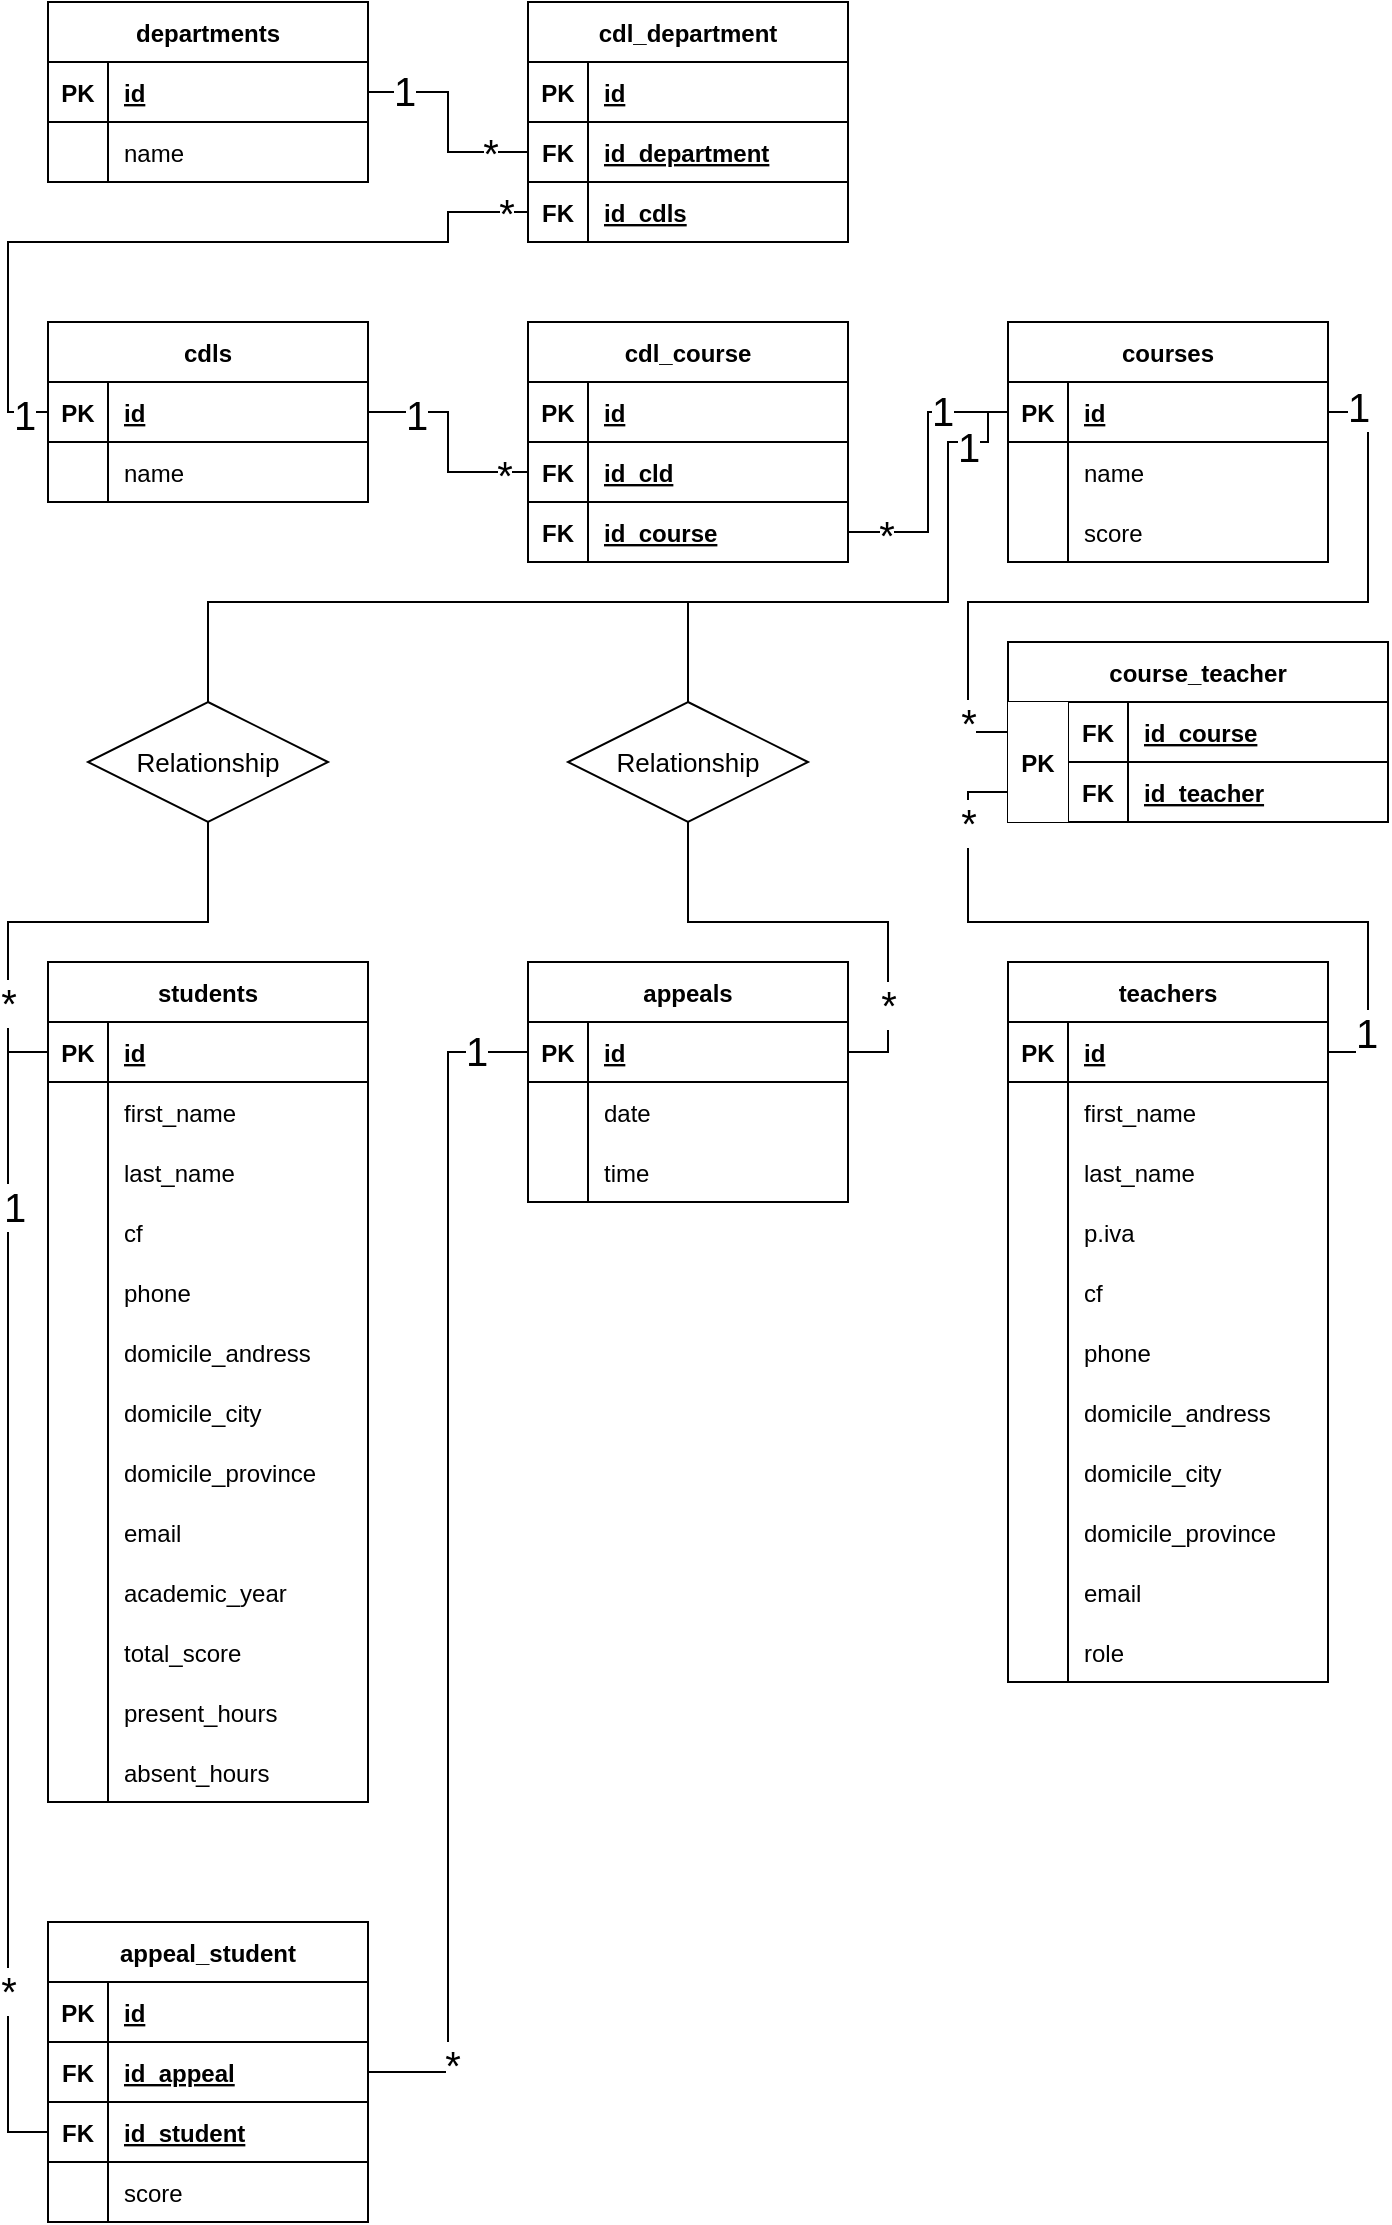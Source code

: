 <mxfile version="20.8.23" type="github">
  <diagram id="R2lEEEUBdFMjLlhIrx00" name="Page-1">
    <mxGraphModel dx="796" dy="511" grid="1" gridSize="10" guides="1" tooltips="1" connect="1" arrows="1" fold="1" page="1" pageScale="1" pageWidth="850" pageHeight="1100" math="0" shadow="0" extFonts="Permanent Marker^https://fonts.googleapis.com/css?family=Permanent+Marker">
      <root>
        <mxCell id="0" />
        <mxCell id="1" parent="0" />
        <mxCell id="ccKUjqN4InWW9yw_qrIi-1" value="departments" style="shape=table;startSize=30;container=1;collapsible=1;childLayout=tableLayout;fixedRows=1;rowLines=0;fontStyle=1;align=center;resizeLast=1;" vertex="1" parent="1">
          <mxGeometry x="80" y="40" width="160" height="90" as="geometry" />
        </mxCell>
        <mxCell id="ccKUjqN4InWW9yw_qrIi-2" value="" style="shape=tableRow;horizontal=0;startSize=0;swimlaneHead=0;swimlaneBody=0;fillColor=none;collapsible=0;dropTarget=0;points=[[0,0.5],[1,0.5]];portConstraint=eastwest;top=0;left=0;right=0;bottom=1;" vertex="1" parent="ccKUjqN4InWW9yw_qrIi-1">
          <mxGeometry y="30" width="160" height="30" as="geometry" />
        </mxCell>
        <mxCell id="ccKUjqN4InWW9yw_qrIi-3" value="PK" style="shape=partialRectangle;connectable=0;fillColor=none;top=0;left=0;bottom=0;right=0;fontStyle=1;overflow=hidden;" vertex="1" parent="ccKUjqN4InWW9yw_qrIi-2">
          <mxGeometry width="30" height="30" as="geometry">
            <mxRectangle width="30" height="30" as="alternateBounds" />
          </mxGeometry>
        </mxCell>
        <mxCell id="ccKUjqN4InWW9yw_qrIi-4" value="id" style="shape=partialRectangle;connectable=0;fillColor=none;top=0;left=0;bottom=0;right=0;align=left;spacingLeft=6;fontStyle=5;overflow=hidden;" vertex="1" parent="ccKUjqN4InWW9yw_qrIi-2">
          <mxGeometry x="30" width="130" height="30" as="geometry">
            <mxRectangle width="130" height="30" as="alternateBounds" />
          </mxGeometry>
        </mxCell>
        <mxCell id="ccKUjqN4InWW9yw_qrIi-5" value="" style="shape=tableRow;horizontal=0;startSize=0;swimlaneHead=0;swimlaneBody=0;fillColor=none;collapsible=0;dropTarget=0;points=[[0,0.5],[1,0.5]];portConstraint=eastwest;top=0;left=0;right=0;bottom=0;" vertex="1" parent="ccKUjqN4InWW9yw_qrIi-1">
          <mxGeometry y="60" width="160" height="30" as="geometry" />
        </mxCell>
        <mxCell id="ccKUjqN4InWW9yw_qrIi-6" value="" style="shape=partialRectangle;connectable=0;fillColor=none;top=0;left=0;bottom=0;right=0;editable=1;overflow=hidden;" vertex="1" parent="ccKUjqN4InWW9yw_qrIi-5">
          <mxGeometry width="30" height="30" as="geometry">
            <mxRectangle width="30" height="30" as="alternateBounds" />
          </mxGeometry>
        </mxCell>
        <mxCell id="ccKUjqN4InWW9yw_qrIi-7" value="name" style="shape=partialRectangle;connectable=0;fillColor=none;top=0;left=0;bottom=0;right=0;align=left;spacingLeft=6;overflow=hidden;" vertex="1" parent="ccKUjqN4InWW9yw_qrIi-5">
          <mxGeometry x="30" width="130" height="30" as="geometry">
            <mxRectangle width="130" height="30" as="alternateBounds" />
          </mxGeometry>
        </mxCell>
        <mxCell id="ccKUjqN4InWW9yw_qrIi-14" value="cdl_department" style="shape=table;startSize=30;container=1;collapsible=1;childLayout=tableLayout;fixedRows=1;rowLines=0;fontStyle=1;align=center;resizeLast=1;" vertex="1" parent="1">
          <mxGeometry x="320" y="40" width="160" height="120" as="geometry" />
        </mxCell>
        <mxCell id="ccKUjqN4InWW9yw_qrIi-140" style="shape=tableRow;horizontal=0;startSize=0;swimlaneHead=0;swimlaneBody=0;fillColor=none;collapsible=0;dropTarget=0;points=[[0,0.5],[1,0.5]];portConstraint=eastwest;top=0;left=0;right=0;bottom=1;" vertex="1" parent="ccKUjqN4InWW9yw_qrIi-14">
          <mxGeometry y="30" width="160" height="30" as="geometry" />
        </mxCell>
        <mxCell id="ccKUjqN4InWW9yw_qrIi-141" value="PK" style="shape=partialRectangle;connectable=0;fillColor=none;top=0;left=0;bottom=0;right=0;fontStyle=1;overflow=hidden;" vertex="1" parent="ccKUjqN4InWW9yw_qrIi-140">
          <mxGeometry width="30" height="30" as="geometry">
            <mxRectangle width="30" height="30" as="alternateBounds" />
          </mxGeometry>
        </mxCell>
        <mxCell id="ccKUjqN4InWW9yw_qrIi-142" value="id" style="shape=partialRectangle;connectable=0;fillColor=none;top=0;left=0;bottom=0;right=0;align=left;spacingLeft=6;fontStyle=5;overflow=hidden;" vertex="1" parent="ccKUjqN4InWW9yw_qrIi-140">
          <mxGeometry x="30" width="130" height="30" as="geometry">
            <mxRectangle width="130" height="30" as="alternateBounds" />
          </mxGeometry>
        </mxCell>
        <mxCell id="ccKUjqN4InWW9yw_qrIi-15" value="" style="shape=tableRow;horizontal=0;startSize=0;swimlaneHead=0;swimlaneBody=0;fillColor=none;collapsible=0;dropTarget=0;points=[[0,0.5],[1,0.5]];portConstraint=eastwest;top=0;left=0;right=0;bottom=1;" vertex="1" parent="ccKUjqN4InWW9yw_qrIi-14">
          <mxGeometry y="60" width="160" height="30" as="geometry" />
        </mxCell>
        <mxCell id="ccKUjqN4InWW9yw_qrIi-16" value="FK" style="shape=partialRectangle;connectable=0;fillColor=none;top=0;left=0;bottom=0;right=0;fontStyle=1;overflow=hidden;" vertex="1" parent="ccKUjqN4InWW9yw_qrIi-15">
          <mxGeometry width="30" height="30" as="geometry">
            <mxRectangle width="30" height="30" as="alternateBounds" />
          </mxGeometry>
        </mxCell>
        <mxCell id="ccKUjqN4InWW9yw_qrIi-17" value="id_department" style="shape=partialRectangle;connectable=0;fillColor=none;top=0;left=0;bottom=0;right=0;align=left;spacingLeft=6;fontStyle=5;overflow=hidden;" vertex="1" parent="ccKUjqN4InWW9yw_qrIi-15">
          <mxGeometry x="30" width="130" height="30" as="geometry">
            <mxRectangle width="130" height="30" as="alternateBounds" />
          </mxGeometry>
        </mxCell>
        <mxCell id="ccKUjqN4InWW9yw_qrIi-18" value="" style="shape=tableRow;horizontal=0;startSize=0;swimlaneHead=0;swimlaneBody=0;fillColor=none;collapsible=0;dropTarget=0;points=[[0,0.5],[1,0.5]];portConstraint=eastwest;top=0;left=0;right=0;bottom=0;" vertex="1" parent="ccKUjqN4InWW9yw_qrIi-14">
          <mxGeometry y="90" width="160" height="30" as="geometry" />
        </mxCell>
        <mxCell id="ccKUjqN4InWW9yw_qrIi-19" value="FK" style="shape=partialRectangle;connectable=0;fillColor=none;top=0;left=0;bottom=0;right=0;editable=1;overflow=hidden;fontStyle=1" vertex="1" parent="ccKUjqN4InWW9yw_qrIi-18">
          <mxGeometry width="30" height="30" as="geometry">
            <mxRectangle width="30" height="30" as="alternateBounds" />
          </mxGeometry>
        </mxCell>
        <mxCell id="ccKUjqN4InWW9yw_qrIi-20" value="id_cdls" style="shape=partialRectangle;connectable=0;fillColor=none;top=0;left=0;bottom=0;right=0;align=left;spacingLeft=6;overflow=hidden;fontStyle=5" vertex="1" parent="ccKUjqN4InWW9yw_qrIi-18">
          <mxGeometry x="30" width="130" height="30" as="geometry">
            <mxRectangle width="130" height="30" as="alternateBounds" />
          </mxGeometry>
        </mxCell>
        <mxCell id="ccKUjqN4InWW9yw_qrIi-21" value="cdls" style="shape=table;startSize=30;container=1;collapsible=1;childLayout=tableLayout;fixedRows=1;rowLines=0;fontStyle=1;align=center;resizeLast=1;" vertex="1" parent="1">
          <mxGeometry x="80" y="200" width="160" height="90" as="geometry" />
        </mxCell>
        <mxCell id="ccKUjqN4InWW9yw_qrIi-22" value="" style="shape=tableRow;horizontal=0;startSize=0;swimlaneHead=0;swimlaneBody=0;fillColor=none;collapsible=0;dropTarget=0;points=[[0,0.5],[1,0.5]];portConstraint=eastwest;top=0;left=0;right=0;bottom=1;" vertex="1" parent="ccKUjqN4InWW9yw_qrIi-21">
          <mxGeometry y="30" width="160" height="30" as="geometry" />
        </mxCell>
        <mxCell id="ccKUjqN4InWW9yw_qrIi-23" value="PK" style="shape=partialRectangle;connectable=0;fillColor=none;top=0;left=0;bottom=0;right=0;fontStyle=1;overflow=hidden;" vertex="1" parent="ccKUjqN4InWW9yw_qrIi-22">
          <mxGeometry width="30" height="30" as="geometry">
            <mxRectangle width="30" height="30" as="alternateBounds" />
          </mxGeometry>
        </mxCell>
        <mxCell id="ccKUjqN4InWW9yw_qrIi-24" value="id" style="shape=partialRectangle;connectable=0;fillColor=none;top=0;left=0;bottom=0;right=0;align=left;spacingLeft=6;fontStyle=5;overflow=hidden;" vertex="1" parent="ccKUjqN4InWW9yw_qrIi-22">
          <mxGeometry x="30" width="130" height="30" as="geometry">
            <mxRectangle width="130" height="30" as="alternateBounds" />
          </mxGeometry>
        </mxCell>
        <mxCell id="ccKUjqN4InWW9yw_qrIi-25" value="" style="shape=tableRow;horizontal=0;startSize=0;swimlaneHead=0;swimlaneBody=0;fillColor=none;collapsible=0;dropTarget=0;points=[[0,0.5],[1,0.5]];portConstraint=eastwest;top=0;left=0;right=0;bottom=0;" vertex="1" parent="ccKUjqN4InWW9yw_qrIi-21">
          <mxGeometry y="60" width="160" height="30" as="geometry" />
        </mxCell>
        <mxCell id="ccKUjqN4InWW9yw_qrIi-26" value="" style="shape=partialRectangle;connectable=0;fillColor=none;top=0;left=0;bottom=0;right=0;editable=1;overflow=hidden;" vertex="1" parent="ccKUjqN4InWW9yw_qrIi-25">
          <mxGeometry width="30" height="30" as="geometry">
            <mxRectangle width="30" height="30" as="alternateBounds" />
          </mxGeometry>
        </mxCell>
        <mxCell id="ccKUjqN4InWW9yw_qrIi-27" value="name" style="shape=partialRectangle;connectable=0;fillColor=none;top=0;left=0;bottom=0;right=0;align=left;spacingLeft=6;overflow=hidden;" vertex="1" parent="ccKUjqN4InWW9yw_qrIi-25">
          <mxGeometry x="30" width="130" height="30" as="geometry">
            <mxRectangle width="130" height="30" as="alternateBounds" />
          </mxGeometry>
        </mxCell>
        <mxCell id="ccKUjqN4InWW9yw_qrIi-28" value="teachers" style="shape=table;startSize=30;container=1;collapsible=1;childLayout=tableLayout;fixedRows=1;rowLines=0;fontStyle=1;align=center;resizeLast=1;" vertex="1" parent="1">
          <mxGeometry x="560" y="520" width="160" height="360" as="geometry" />
        </mxCell>
        <mxCell id="ccKUjqN4InWW9yw_qrIi-29" value="" style="shape=tableRow;horizontal=0;startSize=0;swimlaneHead=0;swimlaneBody=0;fillColor=none;collapsible=0;dropTarget=0;points=[[0,0.5],[1,0.5]];portConstraint=eastwest;top=0;left=0;right=0;bottom=1;" vertex="1" parent="ccKUjqN4InWW9yw_qrIi-28">
          <mxGeometry y="30" width="160" height="30" as="geometry" />
        </mxCell>
        <mxCell id="ccKUjqN4InWW9yw_qrIi-30" value="PK" style="shape=partialRectangle;connectable=0;fillColor=none;top=0;left=0;bottom=0;right=0;fontStyle=1;overflow=hidden;" vertex="1" parent="ccKUjqN4InWW9yw_qrIi-29">
          <mxGeometry width="30" height="30" as="geometry">
            <mxRectangle width="30" height="30" as="alternateBounds" />
          </mxGeometry>
        </mxCell>
        <mxCell id="ccKUjqN4InWW9yw_qrIi-31" value="id" style="shape=partialRectangle;connectable=0;fillColor=none;top=0;left=0;bottom=0;right=0;align=left;spacingLeft=6;fontStyle=5;overflow=hidden;" vertex="1" parent="ccKUjqN4InWW9yw_qrIi-29">
          <mxGeometry x="30" width="130" height="30" as="geometry">
            <mxRectangle width="130" height="30" as="alternateBounds" />
          </mxGeometry>
        </mxCell>
        <mxCell id="ccKUjqN4InWW9yw_qrIi-32" value="" style="shape=tableRow;horizontal=0;startSize=0;swimlaneHead=0;swimlaneBody=0;fillColor=none;collapsible=0;dropTarget=0;points=[[0,0.5],[1,0.5]];portConstraint=eastwest;top=0;left=0;right=0;bottom=0;" vertex="1" parent="ccKUjqN4InWW9yw_qrIi-28">
          <mxGeometry y="60" width="160" height="30" as="geometry" />
        </mxCell>
        <mxCell id="ccKUjqN4InWW9yw_qrIi-33" value="" style="shape=partialRectangle;connectable=0;fillColor=none;top=0;left=0;bottom=0;right=0;editable=1;overflow=hidden;" vertex="1" parent="ccKUjqN4InWW9yw_qrIi-32">
          <mxGeometry width="30" height="30" as="geometry">
            <mxRectangle width="30" height="30" as="alternateBounds" />
          </mxGeometry>
        </mxCell>
        <mxCell id="ccKUjqN4InWW9yw_qrIi-34" value="first_name" style="shape=partialRectangle;connectable=0;fillColor=none;top=0;left=0;bottom=0;right=0;align=left;spacingLeft=6;overflow=hidden;" vertex="1" parent="ccKUjqN4InWW9yw_qrIi-32">
          <mxGeometry x="30" width="130" height="30" as="geometry">
            <mxRectangle width="130" height="30" as="alternateBounds" />
          </mxGeometry>
        </mxCell>
        <mxCell id="ccKUjqN4InWW9yw_qrIi-35" style="shape=tableRow;horizontal=0;startSize=0;swimlaneHead=0;swimlaneBody=0;fillColor=none;collapsible=0;dropTarget=0;points=[[0,0.5],[1,0.5]];portConstraint=eastwest;top=0;left=0;right=0;bottom=0;" vertex="1" parent="ccKUjqN4InWW9yw_qrIi-28">
          <mxGeometry y="90" width="160" height="30" as="geometry" />
        </mxCell>
        <mxCell id="ccKUjqN4InWW9yw_qrIi-36" style="shape=partialRectangle;connectable=0;fillColor=none;top=0;left=0;bottom=0;right=0;editable=1;overflow=hidden;" vertex="1" parent="ccKUjqN4InWW9yw_qrIi-35">
          <mxGeometry width="30" height="30" as="geometry">
            <mxRectangle width="30" height="30" as="alternateBounds" />
          </mxGeometry>
        </mxCell>
        <mxCell id="ccKUjqN4InWW9yw_qrIi-37" value="last_name" style="shape=partialRectangle;connectable=0;fillColor=none;top=0;left=0;bottom=0;right=0;align=left;spacingLeft=6;overflow=hidden;" vertex="1" parent="ccKUjqN4InWW9yw_qrIi-35">
          <mxGeometry x="30" width="130" height="30" as="geometry">
            <mxRectangle width="130" height="30" as="alternateBounds" />
          </mxGeometry>
        </mxCell>
        <mxCell id="ccKUjqN4InWW9yw_qrIi-152" style="shape=tableRow;horizontal=0;startSize=0;swimlaneHead=0;swimlaneBody=0;fillColor=none;collapsible=0;dropTarget=0;points=[[0,0.5],[1,0.5]];portConstraint=eastwest;top=0;left=0;right=0;bottom=0;" vertex="1" parent="ccKUjqN4InWW9yw_qrIi-28">
          <mxGeometry y="120" width="160" height="30" as="geometry" />
        </mxCell>
        <mxCell id="ccKUjqN4InWW9yw_qrIi-153" style="shape=partialRectangle;connectable=0;fillColor=none;top=0;left=0;bottom=0;right=0;editable=1;overflow=hidden;" vertex="1" parent="ccKUjqN4InWW9yw_qrIi-152">
          <mxGeometry width="30" height="30" as="geometry">
            <mxRectangle width="30" height="30" as="alternateBounds" />
          </mxGeometry>
        </mxCell>
        <mxCell id="ccKUjqN4InWW9yw_qrIi-154" value="p.iva" style="shape=partialRectangle;connectable=0;fillColor=none;top=0;left=0;bottom=0;right=0;align=left;spacingLeft=6;overflow=hidden;" vertex="1" parent="ccKUjqN4InWW9yw_qrIi-152">
          <mxGeometry x="30" width="130" height="30" as="geometry">
            <mxRectangle width="130" height="30" as="alternateBounds" />
          </mxGeometry>
        </mxCell>
        <mxCell id="ccKUjqN4InWW9yw_qrIi-149" style="shape=tableRow;horizontal=0;startSize=0;swimlaneHead=0;swimlaneBody=0;fillColor=none;collapsible=0;dropTarget=0;points=[[0,0.5],[1,0.5]];portConstraint=eastwest;top=0;left=0;right=0;bottom=0;" vertex="1" parent="ccKUjqN4InWW9yw_qrIi-28">
          <mxGeometry y="150" width="160" height="30" as="geometry" />
        </mxCell>
        <mxCell id="ccKUjqN4InWW9yw_qrIi-150" style="shape=partialRectangle;connectable=0;fillColor=none;top=0;left=0;bottom=0;right=0;editable=1;overflow=hidden;" vertex="1" parent="ccKUjqN4InWW9yw_qrIi-149">
          <mxGeometry width="30" height="30" as="geometry">
            <mxRectangle width="30" height="30" as="alternateBounds" />
          </mxGeometry>
        </mxCell>
        <mxCell id="ccKUjqN4InWW9yw_qrIi-151" value="cf" style="shape=partialRectangle;connectable=0;fillColor=none;top=0;left=0;bottom=0;right=0;align=left;spacingLeft=6;overflow=hidden;" vertex="1" parent="ccKUjqN4InWW9yw_qrIi-149">
          <mxGeometry x="30" width="130" height="30" as="geometry">
            <mxRectangle width="130" height="30" as="alternateBounds" />
          </mxGeometry>
        </mxCell>
        <mxCell id="ccKUjqN4InWW9yw_qrIi-146" style="shape=tableRow;horizontal=0;startSize=0;swimlaneHead=0;swimlaneBody=0;fillColor=none;collapsible=0;dropTarget=0;points=[[0,0.5],[1,0.5]];portConstraint=eastwest;top=0;left=0;right=0;bottom=0;" vertex="1" parent="ccKUjqN4InWW9yw_qrIi-28">
          <mxGeometry y="180" width="160" height="30" as="geometry" />
        </mxCell>
        <mxCell id="ccKUjqN4InWW9yw_qrIi-147" style="shape=partialRectangle;connectable=0;fillColor=none;top=0;left=0;bottom=0;right=0;editable=1;overflow=hidden;" vertex="1" parent="ccKUjqN4InWW9yw_qrIi-146">
          <mxGeometry width="30" height="30" as="geometry">
            <mxRectangle width="30" height="30" as="alternateBounds" />
          </mxGeometry>
        </mxCell>
        <mxCell id="ccKUjqN4InWW9yw_qrIi-148" value="phone" style="shape=partialRectangle;connectable=0;fillColor=none;top=0;left=0;bottom=0;right=0;align=left;spacingLeft=6;overflow=hidden;" vertex="1" parent="ccKUjqN4InWW9yw_qrIi-146">
          <mxGeometry x="30" width="130" height="30" as="geometry">
            <mxRectangle width="130" height="30" as="alternateBounds" />
          </mxGeometry>
        </mxCell>
        <mxCell id="ccKUjqN4InWW9yw_qrIi-143" style="shape=tableRow;horizontal=0;startSize=0;swimlaneHead=0;swimlaneBody=0;fillColor=none;collapsible=0;dropTarget=0;points=[[0,0.5],[1,0.5]];portConstraint=eastwest;top=0;left=0;right=0;bottom=0;" vertex="1" parent="ccKUjqN4InWW9yw_qrIi-28">
          <mxGeometry y="210" width="160" height="30" as="geometry" />
        </mxCell>
        <mxCell id="ccKUjqN4InWW9yw_qrIi-144" value="" style="shape=partialRectangle;connectable=0;fillColor=none;top=0;left=0;bottom=0;right=0;editable=1;overflow=hidden;" vertex="1" parent="ccKUjqN4InWW9yw_qrIi-143">
          <mxGeometry width="30" height="30" as="geometry">
            <mxRectangle width="30" height="30" as="alternateBounds" />
          </mxGeometry>
        </mxCell>
        <mxCell id="ccKUjqN4InWW9yw_qrIi-145" value="domicile_andress" style="shape=partialRectangle;connectable=0;fillColor=none;top=0;left=0;bottom=0;right=0;align=left;spacingLeft=6;overflow=hidden;" vertex="1" parent="ccKUjqN4InWW9yw_qrIi-143">
          <mxGeometry x="30" width="130" height="30" as="geometry">
            <mxRectangle width="130" height="30" as="alternateBounds" />
          </mxGeometry>
        </mxCell>
        <mxCell id="ccKUjqN4InWW9yw_qrIi-176" style="shape=tableRow;horizontal=0;startSize=0;swimlaneHead=0;swimlaneBody=0;fillColor=none;collapsible=0;dropTarget=0;points=[[0,0.5],[1,0.5]];portConstraint=eastwest;top=0;left=0;right=0;bottom=0;" vertex="1" parent="ccKUjqN4InWW9yw_qrIi-28">
          <mxGeometry y="240" width="160" height="30" as="geometry" />
        </mxCell>
        <mxCell id="ccKUjqN4InWW9yw_qrIi-177" style="shape=partialRectangle;connectable=0;fillColor=none;top=0;left=0;bottom=0;right=0;editable=1;overflow=hidden;" vertex="1" parent="ccKUjqN4InWW9yw_qrIi-176">
          <mxGeometry width="30" height="30" as="geometry">
            <mxRectangle width="30" height="30" as="alternateBounds" />
          </mxGeometry>
        </mxCell>
        <mxCell id="ccKUjqN4InWW9yw_qrIi-178" value="domicile_city" style="shape=partialRectangle;connectable=0;fillColor=none;top=0;left=0;bottom=0;right=0;align=left;spacingLeft=6;overflow=hidden;" vertex="1" parent="ccKUjqN4InWW9yw_qrIi-176">
          <mxGeometry x="30" width="130" height="30" as="geometry">
            <mxRectangle width="130" height="30" as="alternateBounds" />
          </mxGeometry>
        </mxCell>
        <mxCell id="ccKUjqN4InWW9yw_qrIi-185" style="shape=tableRow;horizontal=0;startSize=0;swimlaneHead=0;swimlaneBody=0;fillColor=none;collapsible=0;dropTarget=0;points=[[0,0.5],[1,0.5]];portConstraint=eastwest;top=0;left=0;right=0;bottom=0;" vertex="1" parent="ccKUjqN4InWW9yw_qrIi-28">
          <mxGeometry y="270" width="160" height="30" as="geometry" />
        </mxCell>
        <mxCell id="ccKUjqN4InWW9yw_qrIi-186" style="shape=partialRectangle;connectable=0;fillColor=none;top=0;left=0;bottom=0;right=0;editable=1;overflow=hidden;" vertex="1" parent="ccKUjqN4InWW9yw_qrIi-185">
          <mxGeometry width="30" height="30" as="geometry">
            <mxRectangle width="30" height="30" as="alternateBounds" />
          </mxGeometry>
        </mxCell>
        <mxCell id="ccKUjqN4InWW9yw_qrIi-187" value="domicile_province" style="shape=partialRectangle;connectable=0;fillColor=none;top=0;left=0;bottom=0;right=0;align=left;spacingLeft=6;overflow=hidden;" vertex="1" parent="ccKUjqN4InWW9yw_qrIi-185">
          <mxGeometry x="30" width="130" height="30" as="geometry">
            <mxRectangle width="130" height="30" as="alternateBounds" />
          </mxGeometry>
        </mxCell>
        <mxCell id="ccKUjqN4InWW9yw_qrIi-155" style="shape=tableRow;horizontal=0;startSize=0;swimlaneHead=0;swimlaneBody=0;fillColor=none;collapsible=0;dropTarget=0;points=[[0,0.5],[1,0.5]];portConstraint=eastwest;top=0;left=0;right=0;bottom=0;" vertex="1" parent="ccKUjqN4InWW9yw_qrIi-28">
          <mxGeometry y="300" width="160" height="30" as="geometry" />
        </mxCell>
        <mxCell id="ccKUjqN4InWW9yw_qrIi-156" style="shape=partialRectangle;connectable=0;fillColor=none;top=0;left=0;bottom=0;right=0;editable=1;overflow=hidden;" vertex="1" parent="ccKUjqN4InWW9yw_qrIi-155">
          <mxGeometry width="30" height="30" as="geometry">
            <mxRectangle width="30" height="30" as="alternateBounds" />
          </mxGeometry>
        </mxCell>
        <mxCell id="ccKUjqN4InWW9yw_qrIi-157" value="email" style="shape=partialRectangle;connectable=0;fillColor=none;top=0;left=0;bottom=0;right=0;align=left;spacingLeft=6;overflow=hidden;" vertex="1" parent="ccKUjqN4InWW9yw_qrIi-155">
          <mxGeometry x="30" width="130" height="30" as="geometry">
            <mxRectangle width="130" height="30" as="alternateBounds" />
          </mxGeometry>
        </mxCell>
        <mxCell id="ccKUjqN4InWW9yw_qrIi-158" style="shape=tableRow;horizontal=0;startSize=0;swimlaneHead=0;swimlaneBody=0;fillColor=none;collapsible=0;dropTarget=0;points=[[0,0.5],[1,0.5]];portConstraint=eastwest;top=0;left=0;right=0;bottom=0;" vertex="1" parent="ccKUjqN4InWW9yw_qrIi-28">
          <mxGeometry y="330" width="160" height="30" as="geometry" />
        </mxCell>
        <mxCell id="ccKUjqN4InWW9yw_qrIi-159" style="shape=partialRectangle;connectable=0;fillColor=none;top=0;left=0;bottom=0;right=0;editable=1;overflow=hidden;" vertex="1" parent="ccKUjqN4InWW9yw_qrIi-158">
          <mxGeometry width="30" height="30" as="geometry">
            <mxRectangle width="30" height="30" as="alternateBounds" />
          </mxGeometry>
        </mxCell>
        <mxCell id="ccKUjqN4InWW9yw_qrIi-160" value="role" style="shape=partialRectangle;connectable=0;fillColor=none;top=0;left=0;bottom=0;right=0;align=left;spacingLeft=6;overflow=hidden;" vertex="1" parent="ccKUjqN4InWW9yw_qrIi-158">
          <mxGeometry x="30" width="130" height="30" as="geometry">
            <mxRectangle width="130" height="30" as="alternateBounds" />
          </mxGeometry>
        </mxCell>
        <mxCell id="ccKUjqN4InWW9yw_qrIi-38" value="students" style="shape=table;startSize=30;container=1;collapsible=1;childLayout=tableLayout;fixedRows=1;rowLines=0;fontStyle=1;align=center;resizeLast=1;" vertex="1" parent="1">
          <mxGeometry x="80" y="520" width="160" height="420" as="geometry" />
        </mxCell>
        <mxCell id="ccKUjqN4InWW9yw_qrIi-39" value="" style="shape=tableRow;horizontal=0;startSize=0;swimlaneHead=0;swimlaneBody=0;fillColor=none;collapsible=0;dropTarget=0;points=[[0,0.5],[1,0.5]];portConstraint=eastwest;top=0;left=0;right=0;bottom=1;" vertex="1" parent="ccKUjqN4InWW9yw_qrIi-38">
          <mxGeometry y="30" width="160" height="30" as="geometry" />
        </mxCell>
        <mxCell id="ccKUjqN4InWW9yw_qrIi-40" value="PK" style="shape=partialRectangle;connectable=0;fillColor=none;top=0;left=0;bottom=0;right=0;fontStyle=1;overflow=hidden;" vertex="1" parent="ccKUjqN4InWW9yw_qrIi-39">
          <mxGeometry width="30" height="30" as="geometry">
            <mxRectangle width="30" height="30" as="alternateBounds" />
          </mxGeometry>
        </mxCell>
        <mxCell id="ccKUjqN4InWW9yw_qrIi-41" value="id" style="shape=partialRectangle;connectable=0;fillColor=none;top=0;left=0;bottom=0;right=0;align=left;spacingLeft=6;fontStyle=5;overflow=hidden;" vertex="1" parent="ccKUjqN4InWW9yw_qrIi-39">
          <mxGeometry x="30" width="130" height="30" as="geometry">
            <mxRectangle width="130" height="30" as="alternateBounds" />
          </mxGeometry>
        </mxCell>
        <mxCell id="ccKUjqN4InWW9yw_qrIi-42" value="" style="shape=tableRow;horizontal=0;startSize=0;swimlaneHead=0;swimlaneBody=0;fillColor=none;collapsible=0;dropTarget=0;points=[[0,0.5],[1,0.5]];portConstraint=eastwest;top=0;left=0;right=0;bottom=0;" vertex="1" parent="ccKUjqN4InWW9yw_qrIi-38">
          <mxGeometry y="60" width="160" height="30" as="geometry" />
        </mxCell>
        <mxCell id="ccKUjqN4InWW9yw_qrIi-43" value="" style="shape=partialRectangle;connectable=0;fillColor=none;top=0;left=0;bottom=0;right=0;editable=1;overflow=hidden;" vertex="1" parent="ccKUjqN4InWW9yw_qrIi-42">
          <mxGeometry width="30" height="30" as="geometry">
            <mxRectangle width="30" height="30" as="alternateBounds" />
          </mxGeometry>
        </mxCell>
        <mxCell id="ccKUjqN4InWW9yw_qrIi-44" value="first_name" style="shape=partialRectangle;connectable=0;fillColor=none;top=0;left=0;bottom=0;right=0;align=left;spacingLeft=6;overflow=hidden;" vertex="1" parent="ccKUjqN4InWW9yw_qrIi-42">
          <mxGeometry x="30" width="130" height="30" as="geometry">
            <mxRectangle width="130" height="30" as="alternateBounds" />
          </mxGeometry>
        </mxCell>
        <mxCell id="ccKUjqN4InWW9yw_qrIi-99" style="shape=tableRow;horizontal=0;startSize=0;swimlaneHead=0;swimlaneBody=0;fillColor=none;collapsible=0;dropTarget=0;points=[[0,0.5],[1,0.5]];portConstraint=eastwest;top=0;left=0;right=0;bottom=0;" vertex="1" parent="ccKUjqN4InWW9yw_qrIi-38">
          <mxGeometry y="90" width="160" height="30" as="geometry" />
        </mxCell>
        <mxCell id="ccKUjqN4InWW9yw_qrIi-100" style="shape=partialRectangle;connectable=0;fillColor=none;top=0;left=0;bottom=0;right=0;editable=1;overflow=hidden;" vertex="1" parent="ccKUjqN4InWW9yw_qrIi-99">
          <mxGeometry width="30" height="30" as="geometry">
            <mxRectangle width="30" height="30" as="alternateBounds" />
          </mxGeometry>
        </mxCell>
        <mxCell id="ccKUjqN4InWW9yw_qrIi-101" value="last_name" style="shape=partialRectangle;connectable=0;fillColor=none;top=0;left=0;bottom=0;right=0;align=left;spacingLeft=6;overflow=hidden;" vertex="1" parent="ccKUjqN4InWW9yw_qrIi-99">
          <mxGeometry x="30" width="130" height="30" as="geometry">
            <mxRectangle width="130" height="30" as="alternateBounds" />
          </mxGeometry>
        </mxCell>
        <mxCell id="ccKUjqN4InWW9yw_qrIi-173" style="shape=tableRow;horizontal=0;startSize=0;swimlaneHead=0;swimlaneBody=0;fillColor=none;collapsible=0;dropTarget=0;points=[[0,0.5],[1,0.5]];portConstraint=eastwest;top=0;left=0;right=0;bottom=0;" vertex="1" parent="ccKUjqN4InWW9yw_qrIi-38">
          <mxGeometry y="120" width="160" height="30" as="geometry" />
        </mxCell>
        <mxCell id="ccKUjqN4InWW9yw_qrIi-174" style="shape=partialRectangle;connectable=0;fillColor=none;top=0;left=0;bottom=0;right=0;editable=1;overflow=hidden;" vertex="1" parent="ccKUjqN4InWW9yw_qrIi-173">
          <mxGeometry width="30" height="30" as="geometry">
            <mxRectangle width="30" height="30" as="alternateBounds" />
          </mxGeometry>
        </mxCell>
        <mxCell id="ccKUjqN4InWW9yw_qrIi-175" value="cf" style="shape=partialRectangle;connectable=0;fillColor=none;top=0;left=0;bottom=0;right=0;align=left;spacingLeft=6;overflow=hidden;" vertex="1" parent="ccKUjqN4InWW9yw_qrIi-173">
          <mxGeometry x="30" width="130" height="30" as="geometry">
            <mxRectangle width="130" height="30" as="alternateBounds" />
          </mxGeometry>
        </mxCell>
        <mxCell id="ccKUjqN4InWW9yw_qrIi-170" style="shape=tableRow;horizontal=0;startSize=0;swimlaneHead=0;swimlaneBody=0;fillColor=none;collapsible=0;dropTarget=0;points=[[0,0.5],[1,0.5]];portConstraint=eastwest;top=0;left=0;right=0;bottom=0;" vertex="1" parent="ccKUjqN4InWW9yw_qrIi-38">
          <mxGeometry y="150" width="160" height="30" as="geometry" />
        </mxCell>
        <mxCell id="ccKUjqN4InWW9yw_qrIi-171" style="shape=partialRectangle;connectable=0;fillColor=none;top=0;left=0;bottom=0;right=0;editable=1;overflow=hidden;" vertex="1" parent="ccKUjqN4InWW9yw_qrIi-170">
          <mxGeometry width="30" height="30" as="geometry">
            <mxRectangle width="30" height="30" as="alternateBounds" />
          </mxGeometry>
        </mxCell>
        <mxCell id="ccKUjqN4InWW9yw_qrIi-172" value="phone" style="shape=partialRectangle;connectable=0;fillColor=none;top=0;left=0;bottom=0;right=0;align=left;spacingLeft=6;overflow=hidden;" vertex="1" parent="ccKUjqN4InWW9yw_qrIi-170">
          <mxGeometry x="30" width="130" height="30" as="geometry">
            <mxRectangle width="130" height="30" as="alternateBounds" />
          </mxGeometry>
        </mxCell>
        <mxCell id="ccKUjqN4InWW9yw_qrIi-167" style="shape=tableRow;horizontal=0;startSize=0;swimlaneHead=0;swimlaneBody=0;fillColor=none;collapsible=0;dropTarget=0;points=[[0,0.5],[1,0.5]];portConstraint=eastwest;top=0;left=0;right=0;bottom=0;" vertex="1" parent="ccKUjqN4InWW9yw_qrIi-38">
          <mxGeometry y="180" width="160" height="30" as="geometry" />
        </mxCell>
        <mxCell id="ccKUjqN4InWW9yw_qrIi-168" style="shape=partialRectangle;connectable=0;fillColor=none;top=0;left=0;bottom=0;right=0;editable=1;overflow=hidden;" vertex="1" parent="ccKUjqN4InWW9yw_qrIi-167">
          <mxGeometry width="30" height="30" as="geometry">
            <mxRectangle width="30" height="30" as="alternateBounds" />
          </mxGeometry>
        </mxCell>
        <mxCell id="ccKUjqN4InWW9yw_qrIi-169" value="domicile_andress" style="shape=partialRectangle;connectable=0;fillColor=none;top=0;left=0;bottom=0;right=0;align=left;spacingLeft=6;overflow=hidden;" vertex="1" parent="ccKUjqN4InWW9yw_qrIi-167">
          <mxGeometry x="30" width="130" height="30" as="geometry">
            <mxRectangle width="130" height="30" as="alternateBounds" />
          </mxGeometry>
        </mxCell>
        <mxCell id="ccKUjqN4InWW9yw_qrIi-182" style="shape=tableRow;horizontal=0;startSize=0;swimlaneHead=0;swimlaneBody=0;fillColor=none;collapsible=0;dropTarget=0;points=[[0,0.5],[1,0.5]];portConstraint=eastwest;top=0;left=0;right=0;bottom=0;" vertex="1" parent="ccKUjqN4InWW9yw_qrIi-38">
          <mxGeometry y="210" width="160" height="30" as="geometry" />
        </mxCell>
        <mxCell id="ccKUjqN4InWW9yw_qrIi-183" style="shape=partialRectangle;connectable=0;fillColor=none;top=0;left=0;bottom=0;right=0;editable=1;overflow=hidden;" vertex="1" parent="ccKUjqN4InWW9yw_qrIi-182">
          <mxGeometry width="30" height="30" as="geometry">
            <mxRectangle width="30" height="30" as="alternateBounds" />
          </mxGeometry>
        </mxCell>
        <mxCell id="ccKUjqN4InWW9yw_qrIi-184" value="domicile_city" style="shape=partialRectangle;connectable=0;fillColor=none;top=0;left=0;bottom=0;right=0;align=left;spacingLeft=6;overflow=hidden;" vertex="1" parent="ccKUjqN4InWW9yw_qrIi-182">
          <mxGeometry x="30" width="130" height="30" as="geometry">
            <mxRectangle width="130" height="30" as="alternateBounds" />
          </mxGeometry>
        </mxCell>
        <mxCell id="ccKUjqN4InWW9yw_qrIi-179" style="shape=tableRow;horizontal=0;startSize=0;swimlaneHead=0;swimlaneBody=0;fillColor=none;collapsible=0;dropTarget=0;points=[[0,0.5],[1,0.5]];portConstraint=eastwest;top=0;left=0;right=0;bottom=0;" vertex="1" parent="ccKUjqN4InWW9yw_qrIi-38">
          <mxGeometry y="240" width="160" height="30" as="geometry" />
        </mxCell>
        <mxCell id="ccKUjqN4InWW9yw_qrIi-180" style="shape=partialRectangle;connectable=0;fillColor=none;top=0;left=0;bottom=0;right=0;editable=1;overflow=hidden;" vertex="1" parent="ccKUjqN4InWW9yw_qrIi-179">
          <mxGeometry width="30" height="30" as="geometry">
            <mxRectangle width="30" height="30" as="alternateBounds" />
          </mxGeometry>
        </mxCell>
        <mxCell id="ccKUjqN4InWW9yw_qrIi-181" value="domicile_province" style="shape=partialRectangle;connectable=0;fillColor=none;top=0;left=0;bottom=0;right=0;align=left;spacingLeft=6;overflow=hidden;" vertex="1" parent="ccKUjqN4InWW9yw_qrIi-179">
          <mxGeometry x="30" width="130" height="30" as="geometry">
            <mxRectangle width="130" height="30" as="alternateBounds" />
          </mxGeometry>
        </mxCell>
        <mxCell id="ccKUjqN4InWW9yw_qrIi-164" style="shape=tableRow;horizontal=0;startSize=0;swimlaneHead=0;swimlaneBody=0;fillColor=none;collapsible=0;dropTarget=0;points=[[0,0.5],[1,0.5]];portConstraint=eastwest;top=0;left=0;right=0;bottom=0;" vertex="1" parent="ccKUjqN4InWW9yw_qrIi-38">
          <mxGeometry y="270" width="160" height="30" as="geometry" />
        </mxCell>
        <mxCell id="ccKUjqN4InWW9yw_qrIi-165" style="shape=partialRectangle;connectable=0;fillColor=none;top=0;left=0;bottom=0;right=0;editable=1;overflow=hidden;" vertex="1" parent="ccKUjqN4InWW9yw_qrIi-164">
          <mxGeometry width="30" height="30" as="geometry">
            <mxRectangle width="30" height="30" as="alternateBounds" />
          </mxGeometry>
        </mxCell>
        <mxCell id="ccKUjqN4InWW9yw_qrIi-166" value="email" style="shape=partialRectangle;connectable=0;fillColor=none;top=0;left=0;bottom=0;right=0;align=left;spacingLeft=6;overflow=hidden;" vertex="1" parent="ccKUjqN4InWW9yw_qrIi-164">
          <mxGeometry x="30" width="130" height="30" as="geometry">
            <mxRectangle width="130" height="30" as="alternateBounds" />
          </mxGeometry>
        </mxCell>
        <mxCell id="ccKUjqN4InWW9yw_qrIi-161" style="shape=tableRow;horizontal=0;startSize=0;swimlaneHead=0;swimlaneBody=0;fillColor=none;collapsible=0;dropTarget=0;points=[[0,0.5],[1,0.5]];portConstraint=eastwest;top=0;left=0;right=0;bottom=0;" vertex="1" parent="ccKUjqN4InWW9yw_qrIi-38">
          <mxGeometry y="300" width="160" height="30" as="geometry" />
        </mxCell>
        <mxCell id="ccKUjqN4InWW9yw_qrIi-162" style="shape=partialRectangle;connectable=0;fillColor=none;top=0;left=0;bottom=0;right=0;editable=1;overflow=hidden;" vertex="1" parent="ccKUjqN4InWW9yw_qrIi-161">
          <mxGeometry width="30" height="30" as="geometry">
            <mxRectangle width="30" height="30" as="alternateBounds" />
          </mxGeometry>
        </mxCell>
        <mxCell id="ccKUjqN4InWW9yw_qrIi-163" value="academic_year" style="shape=partialRectangle;connectable=0;fillColor=none;top=0;left=0;bottom=0;right=0;align=left;spacingLeft=6;overflow=hidden;" vertex="1" parent="ccKUjqN4InWW9yw_qrIi-161">
          <mxGeometry x="30" width="130" height="30" as="geometry">
            <mxRectangle width="130" height="30" as="alternateBounds" />
          </mxGeometry>
        </mxCell>
        <mxCell id="ccKUjqN4InWW9yw_qrIi-208" style="shape=tableRow;horizontal=0;startSize=0;swimlaneHead=0;swimlaneBody=0;fillColor=none;collapsible=0;dropTarget=0;points=[[0,0.5],[1,0.5]];portConstraint=eastwest;top=0;left=0;right=0;bottom=0;" vertex="1" parent="ccKUjqN4InWW9yw_qrIi-38">
          <mxGeometry y="330" width="160" height="30" as="geometry" />
        </mxCell>
        <mxCell id="ccKUjqN4InWW9yw_qrIi-209" style="shape=partialRectangle;connectable=0;fillColor=none;top=0;left=0;bottom=0;right=0;editable=1;overflow=hidden;" vertex="1" parent="ccKUjqN4InWW9yw_qrIi-208">
          <mxGeometry width="30" height="30" as="geometry">
            <mxRectangle width="30" height="30" as="alternateBounds" />
          </mxGeometry>
        </mxCell>
        <mxCell id="ccKUjqN4InWW9yw_qrIi-210" value="total_score" style="shape=partialRectangle;connectable=0;fillColor=none;top=0;left=0;bottom=0;right=0;align=left;spacingLeft=6;overflow=hidden;" vertex="1" parent="ccKUjqN4InWW9yw_qrIi-208">
          <mxGeometry x="30" width="130" height="30" as="geometry">
            <mxRectangle width="130" height="30" as="alternateBounds" />
          </mxGeometry>
        </mxCell>
        <mxCell id="ccKUjqN4InWW9yw_qrIi-214" style="shape=tableRow;horizontal=0;startSize=0;swimlaneHead=0;swimlaneBody=0;fillColor=none;collapsible=0;dropTarget=0;points=[[0,0.5],[1,0.5]];portConstraint=eastwest;top=0;left=0;right=0;bottom=0;" vertex="1" parent="ccKUjqN4InWW9yw_qrIi-38">
          <mxGeometry y="360" width="160" height="30" as="geometry" />
        </mxCell>
        <mxCell id="ccKUjqN4InWW9yw_qrIi-215" style="shape=partialRectangle;connectable=0;fillColor=none;top=0;left=0;bottom=0;right=0;editable=1;overflow=hidden;" vertex="1" parent="ccKUjqN4InWW9yw_qrIi-214">
          <mxGeometry width="30" height="30" as="geometry">
            <mxRectangle width="30" height="30" as="alternateBounds" />
          </mxGeometry>
        </mxCell>
        <mxCell id="ccKUjqN4InWW9yw_qrIi-216" value="present_hours" style="shape=partialRectangle;connectable=0;fillColor=none;top=0;left=0;bottom=0;right=0;align=left;spacingLeft=6;overflow=hidden;" vertex="1" parent="ccKUjqN4InWW9yw_qrIi-214">
          <mxGeometry x="30" width="130" height="30" as="geometry">
            <mxRectangle width="130" height="30" as="alternateBounds" />
          </mxGeometry>
        </mxCell>
        <mxCell id="ccKUjqN4InWW9yw_qrIi-211" style="shape=tableRow;horizontal=0;startSize=0;swimlaneHead=0;swimlaneBody=0;fillColor=none;collapsible=0;dropTarget=0;points=[[0,0.5],[1,0.5]];portConstraint=eastwest;top=0;left=0;right=0;bottom=0;" vertex="1" parent="ccKUjqN4InWW9yw_qrIi-38">
          <mxGeometry y="390" width="160" height="30" as="geometry" />
        </mxCell>
        <mxCell id="ccKUjqN4InWW9yw_qrIi-212" style="shape=partialRectangle;connectable=0;fillColor=none;top=0;left=0;bottom=0;right=0;editable=1;overflow=hidden;" vertex="1" parent="ccKUjqN4InWW9yw_qrIi-211">
          <mxGeometry width="30" height="30" as="geometry">
            <mxRectangle width="30" height="30" as="alternateBounds" />
          </mxGeometry>
        </mxCell>
        <mxCell id="ccKUjqN4InWW9yw_qrIi-213" value="absent_hours" style="shape=partialRectangle;connectable=0;fillColor=none;top=0;left=0;bottom=0;right=0;align=left;spacingLeft=6;overflow=hidden;" vertex="1" parent="ccKUjqN4InWW9yw_qrIi-211">
          <mxGeometry x="30" width="130" height="30" as="geometry">
            <mxRectangle width="130" height="30" as="alternateBounds" />
          </mxGeometry>
        </mxCell>
        <mxCell id="ccKUjqN4InWW9yw_qrIi-45" value="appeals" style="shape=table;startSize=30;container=1;collapsible=1;childLayout=tableLayout;fixedRows=1;rowLines=0;fontStyle=1;align=center;resizeLast=1;" vertex="1" parent="1">
          <mxGeometry x="320" y="520" width="160" height="120" as="geometry" />
        </mxCell>
        <mxCell id="ccKUjqN4InWW9yw_qrIi-46" value="" style="shape=tableRow;horizontal=0;startSize=0;swimlaneHead=0;swimlaneBody=0;fillColor=none;collapsible=0;dropTarget=0;points=[[0,0.5],[1,0.5]];portConstraint=eastwest;top=0;left=0;right=0;bottom=1;" vertex="1" parent="ccKUjqN4InWW9yw_qrIi-45">
          <mxGeometry y="30" width="160" height="30" as="geometry" />
        </mxCell>
        <mxCell id="ccKUjqN4InWW9yw_qrIi-47" value="PK" style="shape=partialRectangle;connectable=0;fillColor=none;top=0;left=0;bottom=0;right=0;fontStyle=1;overflow=hidden;" vertex="1" parent="ccKUjqN4InWW9yw_qrIi-46">
          <mxGeometry width="30" height="30" as="geometry">
            <mxRectangle width="30" height="30" as="alternateBounds" />
          </mxGeometry>
        </mxCell>
        <mxCell id="ccKUjqN4InWW9yw_qrIi-48" value="id" style="shape=partialRectangle;connectable=0;fillColor=none;top=0;left=0;bottom=0;right=0;align=left;spacingLeft=6;fontStyle=5;overflow=hidden;" vertex="1" parent="ccKUjqN4InWW9yw_qrIi-46">
          <mxGeometry x="30" width="130" height="30" as="geometry">
            <mxRectangle width="130" height="30" as="alternateBounds" />
          </mxGeometry>
        </mxCell>
        <mxCell id="ccKUjqN4InWW9yw_qrIi-49" value="" style="shape=tableRow;horizontal=0;startSize=0;swimlaneHead=0;swimlaneBody=0;fillColor=none;collapsible=0;dropTarget=0;points=[[0,0.5],[1,0.5]];portConstraint=eastwest;top=0;left=0;right=0;bottom=0;" vertex="1" parent="ccKUjqN4InWW9yw_qrIi-45">
          <mxGeometry y="60" width="160" height="30" as="geometry" />
        </mxCell>
        <mxCell id="ccKUjqN4InWW9yw_qrIi-50" value="" style="shape=partialRectangle;connectable=0;fillColor=none;top=0;left=0;bottom=0;right=0;editable=1;overflow=hidden;fontStyle=0" vertex="1" parent="ccKUjqN4InWW9yw_qrIi-49">
          <mxGeometry width="30" height="30" as="geometry">
            <mxRectangle width="30" height="30" as="alternateBounds" />
          </mxGeometry>
        </mxCell>
        <mxCell id="ccKUjqN4InWW9yw_qrIi-51" value="date" style="shape=partialRectangle;connectable=0;fillColor=none;top=0;left=0;bottom=0;right=0;align=left;spacingLeft=6;overflow=hidden;fontStyle=0" vertex="1" parent="ccKUjqN4InWW9yw_qrIi-49">
          <mxGeometry x="30" width="130" height="30" as="geometry">
            <mxRectangle width="130" height="30" as="alternateBounds" />
          </mxGeometry>
        </mxCell>
        <mxCell id="ccKUjqN4InWW9yw_qrIi-118" style="shape=tableRow;horizontal=0;startSize=0;swimlaneHead=0;swimlaneBody=0;fillColor=none;collapsible=0;dropTarget=0;points=[[0,0.5],[1,0.5]];portConstraint=eastwest;top=0;left=0;right=0;bottom=0;" vertex="1" parent="ccKUjqN4InWW9yw_qrIi-45">
          <mxGeometry y="90" width="160" height="30" as="geometry" />
        </mxCell>
        <mxCell id="ccKUjqN4InWW9yw_qrIi-119" style="shape=partialRectangle;connectable=0;fillColor=none;top=0;left=0;bottom=0;right=0;editable=1;overflow=hidden;fontStyle=0" vertex="1" parent="ccKUjqN4InWW9yw_qrIi-118">
          <mxGeometry width="30" height="30" as="geometry">
            <mxRectangle width="30" height="30" as="alternateBounds" />
          </mxGeometry>
        </mxCell>
        <mxCell id="ccKUjqN4InWW9yw_qrIi-120" value="time" style="shape=partialRectangle;connectable=0;fillColor=none;top=0;left=0;bottom=0;right=0;align=left;spacingLeft=6;overflow=hidden;fontStyle=0" vertex="1" parent="ccKUjqN4InWW9yw_qrIi-118">
          <mxGeometry x="30" width="130" height="30" as="geometry">
            <mxRectangle width="130" height="30" as="alternateBounds" />
          </mxGeometry>
        </mxCell>
        <mxCell id="ccKUjqN4InWW9yw_qrIi-52" value="courses" style="shape=table;startSize=30;container=1;collapsible=1;childLayout=tableLayout;fixedRows=1;rowLines=0;fontStyle=1;align=center;resizeLast=1;" vertex="1" parent="1">
          <mxGeometry x="560" y="200" width="160" height="120" as="geometry" />
        </mxCell>
        <mxCell id="ccKUjqN4InWW9yw_qrIi-53" value="" style="shape=tableRow;horizontal=0;startSize=0;swimlaneHead=0;swimlaneBody=0;fillColor=none;collapsible=0;dropTarget=0;points=[[0,0.5],[1,0.5]];portConstraint=eastwest;top=0;left=0;right=0;bottom=1;" vertex="1" parent="ccKUjqN4InWW9yw_qrIi-52">
          <mxGeometry y="30" width="160" height="30" as="geometry" />
        </mxCell>
        <mxCell id="ccKUjqN4InWW9yw_qrIi-54" value="PK" style="shape=partialRectangle;connectable=0;fillColor=none;top=0;left=0;bottom=0;right=0;fontStyle=1;overflow=hidden;" vertex="1" parent="ccKUjqN4InWW9yw_qrIi-53">
          <mxGeometry width="30" height="30" as="geometry">
            <mxRectangle width="30" height="30" as="alternateBounds" />
          </mxGeometry>
        </mxCell>
        <mxCell id="ccKUjqN4InWW9yw_qrIi-55" value="id" style="shape=partialRectangle;connectable=0;fillColor=none;top=0;left=0;bottom=0;right=0;align=left;spacingLeft=6;fontStyle=5;overflow=hidden;" vertex="1" parent="ccKUjqN4InWW9yw_qrIi-53">
          <mxGeometry x="30" width="130" height="30" as="geometry">
            <mxRectangle width="130" height="30" as="alternateBounds" />
          </mxGeometry>
        </mxCell>
        <mxCell id="ccKUjqN4InWW9yw_qrIi-56" value="" style="shape=tableRow;horizontal=0;startSize=0;swimlaneHead=0;swimlaneBody=0;fillColor=none;collapsible=0;dropTarget=0;points=[[0,0.5],[1,0.5]];portConstraint=eastwest;top=0;left=0;right=0;bottom=0;" vertex="1" parent="ccKUjqN4InWW9yw_qrIi-52">
          <mxGeometry y="60" width="160" height="30" as="geometry" />
        </mxCell>
        <mxCell id="ccKUjqN4InWW9yw_qrIi-57" value="" style="shape=partialRectangle;connectable=0;fillColor=none;top=0;left=0;bottom=0;right=0;editable=1;overflow=hidden;" vertex="1" parent="ccKUjqN4InWW9yw_qrIi-56">
          <mxGeometry width="30" height="30" as="geometry">
            <mxRectangle width="30" height="30" as="alternateBounds" />
          </mxGeometry>
        </mxCell>
        <mxCell id="ccKUjqN4InWW9yw_qrIi-58" value="name" style="shape=partialRectangle;connectable=0;fillColor=none;top=0;left=0;bottom=0;right=0;align=left;spacingLeft=6;overflow=hidden;" vertex="1" parent="ccKUjqN4InWW9yw_qrIi-56">
          <mxGeometry x="30" width="130" height="30" as="geometry">
            <mxRectangle width="130" height="30" as="alternateBounds" />
          </mxGeometry>
        </mxCell>
        <mxCell id="ccKUjqN4InWW9yw_qrIi-188" style="shape=tableRow;horizontal=0;startSize=0;swimlaneHead=0;swimlaneBody=0;fillColor=none;collapsible=0;dropTarget=0;points=[[0,0.5],[1,0.5]];portConstraint=eastwest;top=0;left=0;right=0;bottom=0;" vertex="1" parent="ccKUjqN4InWW9yw_qrIi-52">
          <mxGeometry y="90" width="160" height="30" as="geometry" />
        </mxCell>
        <mxCell id="ccKUjqN4InWW9yw_qrIi-189" style="shape=partialRectangle;connectable=0;fillColor=none;top=0;left=0;bottom=0;right=0;editable=1;overflow=hidden;" vertex="1" parent="ccKUjqN4InWW9yw_qrIi-188">
          <mxGeometry width="30" height="30" as="geometry">
            <mxRectangle width="30" height="30" as="alternateBounds" />
          </mxGeometry>
        </mxCell>
        <mxCell id="ccKUjqN4InWW9yw_qrIi-190" value="score" style="shape=partialRectangle;connectable=0;fillColor=none;top=0;left=0;bottom=0;right=0;align=left;spacingLeft=6;overflow=hidden;" vertex="1" parent="ccKUjqN4InWW9yw_qrIi-188">
          <mxGeometry x="30" width="130" height="30" as="geometry">
            <mxRectangle width="130" height="30" as="alternateBounds" />
          </mxGeometry>
        </mxCell>
        <mxCell id="ccKUjqN4InWW9yw_qrIi-60" value="cdl_course" style="shape=table;startSize=30;container=1;collapsible=1;childLayout=tableLayout;fixedRows=1;rowLines=0;fontStyle=1;align=center;resizeLast=1;" vertex="1" parent="1">
          <mxGeometry x="320" y="200" width="160" height="120" as="geometry" />
        </mxCell>
        <mxCell id="ccKUjqN4InWW9yw_qrIi-191" style="shape=tableRow;horizontal=0;startSize=0;swimlaneHead=0;swimlaneBody=0;fillColor=none;collapsible=0;dropTarget=0;points=[[0,0.5],[1,0.5]];portConstraint=eastwest;top=0;left=0;right=0;bottom=1;" vertex="1" parent="ccKUjqN4InWW9yw_qrIi-60">
          <mxGeometry y="30" width="160" height="30" as="geometry" />
        </mxCell>
        <mxCell id="ccKUjqN4InWW9yw_qrIi-192" value="PK" style="shape=partialRectangle;connectable=0;fillColor=none;top=0;left=0;bottom=0;right=0;fontStyle=1;overflow=hidden;" vertex="1" parent="ccKUjqN4InWW9yw_qrIi-191">
          <mxGeometry width="30" height="30" as="geometry">
            <mxRectangle width="30" height="30" as="alternateBounds" />
          </mxGeometry>
        </mxCell>
        <mxCell id="ccKUjqN4InWW9yw_qrIi-193" value="id" style="shape=partialRectangle;connectable=0;fillColor=none;top=0;left=0;bottom=0;right=0;align=left;spacingLeft=6;fontStyle=5;overflow=hidden;" vertex="1" parent="ccKUjqN4InWW9yw_qrIi-191">
          <mxGeometry x="30" width="130" height="30" as="geometry">
            <mxRectangle width="130" height="30" as="alternateBounds" />
          </mxGeometry>
        </mxCell>
        <mxCell id="ccKUjqN4InWW9yw_qrIi-61" value="" style="shape=tableRow;horizontal=0;startSize=0;swimlaneHead=0;swimlaneBody=0;fillColor=none;collapsible=0;dropTarget=0;points=[[0,0.5],[1,0.5]];portConstraint=eastwest;top=0;left=0;right=0;bottom=1;" vertex="1" parent="ccKUjqN4InWW9yw_qrIi-60">
          <mxGeometry y="60" width="160" height="30" as="geometry" />
        </mxCell>
        <mxCell id="ccKUjqN4InWW9yw_qrIi-62" value="FK" style="shape=partialRectangle;connectable=0;fillColor=none;top=0;left=0;bottom=0;right=0;fontStyle=1;overflow=hidden;" vertex="1" parent="ccKUjqN4InWW9yw_qrIi-61">
          <mxGeometry width="30" height="30" as="geometry">
            <mxRectangle width="30" height="30" as="alternateBounds" />
          </mxGeometry>
        </mxCell>
        <mxCell id="ccKUjqN4InWW9yw_qrIi-63" value="id_cld" style="shape=partialRectangle;connectable=0;fillColor=none;top=0;left=0;bottom=0;right=0;align=left;spacingLeft=6;fontStyle=5;overflow=hidden;" vertex="1" parent="ccKUjqN4InWW9yw_qrIi-61">
          <mxGeometry x="30" width="130" height="30" as="geometry">
            <mxRectangle width="130" height="30" as="alternateBounds" />
          </mxGeometry>
        </mxCell>
        <mxCell id="ccKUjqN4InWW9yw_qrIi-64" value="" style="shape=tableRow;horizontal=0;startSize=0;swimlaneHead=0;swimlaneBody=0;fillColor=none;collapsible=0;dropTarget=0;points=[[0,0.5],[1,0.5]];portConstraint=eastwest;top=0;left=0;right=0;bottom=0;" vertex="1" parent="ccKUjqN4InWW9yw_qrIi-60">
          <mxGeometry y="90" width="160" height="30" as="geometry" />
        </mxCell>
        <mxCell id="ccKUjqN4InWW9yw_qrIi-65" value="FK" style="shape=partialRectangle;connectable=0;fillColor=none;top=0;left=0;bottom=0;right=0;editable=1;overflow=hidden;fontStyle=1" vertex="1" parent="ccKUjqN4InWW9yw_qrIi-64">
          <mxGeometry width="30" height="30" as="geometry">
            <mxRectangle width="30" height="30" as="alternateBounds" />
          </mxGeometry>
        </mxCell>
        <mxCell id="ccKUjqN4InWW9yw_qrIi-66" value="id_course" style="shape=partialRectangle;connectable=0;fillColor=none;top=0;left=0;bottom=0;right=0;align=left;spacingLeft=6;overflow=hidden;fontStyle=5" vertex="1" parent="ccKUjqN4InWW9yw_qrIi-64">
          <mxGeometry x="30" width="130" height="30" as="geometry">
            <mxRectangle width="130" height="30" as="alternateBounds" />
          </mxGeometry>
        </mxCell>
        <mxCell id="ccKUjqN4InWW9yw_qrIi-67" style="edgeStyle=orthogonalEdgeStyle;rounded=0;orthogonalLoop=1;jettySize=auto;html=1;entryX=1;entryY=0.5;entryDx=0;entryDy=0;endArrow=none;endFill=0;" edge="1" parent="1" source="ccKUjqN4InWW9yw_qrIi-61" target="ccKUjqN4InWW9yw_qrIi-22">
          <mxGeometry relative="1" as="geometry" />
        </mxCell>
        <mxCell id="ccKUjqN4InWW9yw_qrIi-69" value="&lt;font style=&quot;font-size: 20px;&quot;&gt;1&lt;/font&gt;" style="edgeLabel;html=1;align=center;verticalAlign=middle;resizable=0;points=[];" vertex="1" connectable="0" parent="ccKUjqN4InWW9yw_qrIi-67">
          <mxGeometry x="0.569" y="1" relative="1" as="geometry">
            <mxPoint as="offset" />
          </mxGeometry>
        </mxCell>
        <mxCell id="ccKUjqN4InWW9yw_qrIi-71" value="*" style="edgeLabel;html=1;align=center;verticalAlign=middle;resizable=0;points=[];fontSize=20;" vertex="1" connectable="0" parent="ccKUjqN4InWW9yw_qrIi-67">
          <mxGeometry x="-0.772" y="1" relative="1" as="geometry">
            <mxPoint as="offset" />
          </mxGeometry>
        </mxCell>
        <mxCell id="ccKUjqN4InWW9yw_qrIi-68" style="edgeStyle=orthogonalEdgeStyle;rounded=0;orthogonalLoop=1;jettySize=auto;html=1;entryX=0;entryY=0.5;entryDx=0;entryDy=0;endArrow=none;endFill=0;" edge="1" parent="1" source="ccKUjqN4InWW9yw_qrIi-64" target="ccKUjqN4InWW9yw_qrIi-53">
          <mxGeometry relative="1" as="geometry" />
        </mxCell>
        <mxCell id="ccKUjqN4InWW9yw_qrIi-70" value="1" style="edgeLabel;html=1;align=center;verticalAlign=middle;resizable=0;points=[];fontSize=20;" vertex="1" connectable="0" parent="ccKUjqN4InWW9yw_qrIi-68">
          <mxGeometry x="0.765" y="1" relative="1" as="geometry">
            <mxPoint x="-17" as="offset" />
          </mxGeometry>
        </mxCell>
        <mxCell id="ccKUjqN4InWW9yw_qrIi-72" value="*" style="edgeLabel;html=1;align=center;verticalAlign=middle;resizable=0;points=[];fontSize=20;" vertex="1" connectable="0" parent="ccKUjqN4InWW9yw_qrIi-68">
          <mxGeometry x="-0.732" y="-1" relative="1" as="geometry">
            <mxPoint as="offset" />
          </mxGeometry>
        </mxCell>
        <mxCell id="ccKUjqN4InWW9yw_qrIi-73" style="edgeStyle=orthogonalEdgeStyle;rounded=0;orthogonalLoop=1;jettySize=auto;html=1;entryX=1;entryY=0.5;entryDx=0;entryDy=0;fontSize=20;endArrow=none;endFill=0;" edge="1" parent="1" source="ccKUjqN4InWW9yw_qrIi-15" target="ccKUjqN4InWW9yw_qrIi-2">
          <mxGeometry relative="1" as="geometry" />
        </mxCell>
        <mxCell id="ccKUjqN4InWW9yw_qrIi-75" value="1" style="edgeLabel;html=1;align=center;verticalAlign=middle;resizable=0;points=[];fontSize=20;" vertex="1" connectable="0" parent="ccKUjqN4InWW9yw_qrIi-73">
          <mxGeometry x="0.675" y="-1" relative="1" as="geometry">
            <mxPoint as="offset" />
          </mxGeometry>
        </mxCell>
        <mxCell id="ccKUjqN4InWW9yw_qrIi-79" value="*" style="edgeLabel;html=1;align=center;verticalAlign=middle;resizable=0;points=[];fontSize=20;" vertex="1" connectable="0" parent="ccKUjqN4InWW9yw_qrIi-73">
          <mxGeometry x="-0.65" relative="1" as="geometry">
            <mxPoint as="offset" />
          </mxGeometry>
        </mxCell>
        <mxCell id="ccKUjqN4InWW9yw_qrIi-74" style="edgeStyle=orthogonalEdgeStyle;rounded=0;orthogonalLoop=1;jettySize=auto;html=1;entryX=0;entryY=0.5;entryDx=0;entryDy=0;fontSize=20;endArrow=none;endFill=0;" edge="1" parent="1" source="ccKUjqN4InWW9yw_qrIi-18" target="ccKUjqN4InWW9yw_qrIi-22">
          <mxGeometry relative="1" as="geometry">
            <Array as="points">
              <mxPoint x="280" y="145" />
              <mxPoint x="280" y="160" />
              <mxPoint x="60" y="160" />
              <mxPoint x="60" y="245" />
            </Array>
          </mxGeometry>
        </mxCell>
        <mxCell id="ccKUjqN4InWW9yw_qrIi-80" value="*" style="edgeLabel;html=1;align=center;verticalAlign=middle;resizable=0;points=[];fontSize=20;" vertex="1" connectable="0" parent="ccKUjqN4InWW9yw_qrIi-74">
          <mxGeometry x="-0.941" relative="1" as="geometry">
            <mxPoint as="offset" />
          </mxGeometry>
        </mxCell>
        <mxCell id="ccKUjqN4InWW9yw_qrIi-81" value="1" style="edgeLabel;html=1;align=center;verticalAlign=middle;resizable=0;points=[];fontSize=20;" vertex="1" connectable="0" parent="ccKUjqN4InWW9yw_qrIi-74">
          <mxGeometry x="0.935" y="-1" relative="1" as="geometry">
            <mxPoint as="offset" />
          </mxGeometry>
        </mxCell>
        <mxCell id="ccKUjqN4InWW9yw_qrIi-82" value="course_teacher" style="shape=table;startSize=30;container=1;collapsible=1;childLayout=tableLayout;fixedRows=1;rowLines=0;fontStyle=1;align=center;resizeLast=1;" vertex="1" parent="1">
          <mxGeometry x="560" y="360" width="190" height="90" as="geometry" />
        </mxCell>
        <mxCell id="ccKUjqN4InWW9yw_qrIi-83" value="" style="shape=tableRow;horizontal=0;startSize=0;swimlaneHead=0;swimlaneBody=0;fillColor=none;collapsible=0;dropTarget=0;points=[[0,0.5],[1,0.5]];portConstraint=eastwest;top=0;left=0;right=0;bottom=1;" vertex="1" parent="ccKUjqN4InWW9yw_qrIi-82">
          <mxGeometry y="30" width="190" height="30" as="geometry" />
        </mxCell>
        <mxCell id="ccKUjqN4InWW9yw_qrIi-84" value="PK" style="shape=partialRectangle;connectable=0;top=0;left=0;bottom=0;right=0;fontStyle=1;overflow=hidden;rowspan=2;colspan=1;dashed=1;dashPattern=8 8;" vertex="1" parent="ccKUjqN4InWW9yw_qrIi-83">
          <mxGeometry width="30" height="60" as="geometry">
            <mxRectangle width="30" height="30" as="alternateBounds" />
          </mxGeometry>
        </mxCell>
        <mxCell id="ccKUjqN4InWW9yw_qrIi-199" value="FK" style="shape=partialRectangle;connectable=0;fillColor=none;top=0;left=0;bottom=0;right=0;fontStyle=1;overflow=hidden;" vertex="1" parent="ccKUjqN4InWW9yw_qrIi-83">
          <mxGeometry x="30" width="30" height="30" as="geometry">
            <mxRectangle width="30" height="30" as="alternateBounds" />
          </mxGeometry>
        </mxCell>
        <mxCell id="ccKUjqN4InWW9yw_qrIi-85" value="id_course" style="shape=partialRectangle;connectable=0;fillColor=none;top=0;left=0;bottom=0;right=0;align=left;spacingLeft=6;fontStyle=5;overflow=hidden;" vertex="1" parent="ccKUjqN4InWW9yw_qrIi-83">
          <mxGeometry x="60" width="130" height="30" as="geometry">
            <mxRectangle width="130" height="30" as="alternateBounds" />
          </mxGeometry>
        </mxCell>
        <mxCell id="ccKUjqN4InWW9yw_qrIi-86" value="" style="shape=tableRow;horizontal=0;startSize=0;swimlaneHead=0;swimlaneBody=0;fillColor=none;collapsible=0;dropTarget=0;points=[[0,0.5],[1,0.5]];portConstraint=eastwest;top=0;left=0;right=0;bottom=0;" vertex="1" parent="ccKUjqN4InWW9yw_qrIi-82">
          <mxGeometry y="60" width="190" height="30" as="geometry" />
        </mxCell>
        <mxCell id="ccKUjqN4InWW9yw_qrIi-87" value="PK" style="shape=partialRectangle;connectable=0;fillColor=none;top=0;left=0;bottom=0;right=0;editable=1;overflow=hidden;fontStyle=1" vertex="1" visible="0" parent="ccKUjqN4InWW9yw_qrIi-86">
          <mxGeometry width="30" height="30" as="geometry">
            <mxRectangle width="30" height="30" as="alternateBounds" />
          </mxGeometry>
        </mxCell>
        <mxCell id="ccKUjqN4InWW9yw_qrIi-200" value="FK" style="shape=partialRectangle;connectable=0;fillColor=none;top=0;left=0;bottom=0;right=0;editable=1;overflow=hidden;fontStyle=1" vertex="1" parent="ccKUjqN4InWW9yw_qrIi-86">
          <mxGeometry x="30" width="30" height="30" as="geometry">
            <mxRectangle width="30" height="30" as="alternateBounds" />
          </mxGeometry>
        </mxCell>
        <mxCell id="ccKUjqN4InWW9yw_qrIi-88" value="id_teacher" style="shape=partialRectangle;connectable=0;fillColor=none;top=0;left=0;bottom=0;right=0;align=left;spacingLeft=6;overflow=hidden;fontStyle=5" vertex="1" parent="ccKUjqN4InWW9yw_qrIi-86">
          <mxGeometry x="60" width="130" height="30" as="geometry">
            <mxRectangle width="130" height="30" as="alternateBounds" />
          </mxGeometry>
        </mxCell>
        <mxCell id="ccKUjqN4InWW9yw_qrIi-93" style="edgeStyle=orthogonalEdgeStyle;rounded=0;orthogonalLoop=1;jettySize=auto;html=1;entryX=1;entryY=0.5;entryDx=0;entryDy=0;fontSize=20;endArrow=none;endFill=0;" edge="1" parent="1" source="ccKUjqN4InWW9yw_qrIi-83" target="ccKUjqN4InWW9yw_qrIi-53">
          <mxGeometry relative="1" as="geometry">
            <Array as="points">
              <mxPoint x="540" y="405" />
              <mxPoint x="540" y="340" />
              <mxPoint x="740" y="340" />
              <mxPoint x="740" y="245" />
            </Array>
          </mxGeometry>
        </mxCell>
        <mxCell id="ccKUjqN4InWW9yw_qrIi-95" value="1" style="edgeLabel;html=1;align=center;verticalAlign=middle;resizable=0;points=[];fontSize=20;" vertex="1" connectable="0" parent="ccKUjqN4InWW9yw_qrIi-93">
          <mxGeometry x="0.925" y="-3" relative="1" as="geometry">
            <mxPoint as="offset" />
          </mxGeometry>
        </mxCell>
        <mxCell id="ccKUjqN4InWW9yw_qrIi-97" value="*" style="edgeLabel;html=1;align=center;verticalAlign=middle;resizable=0;points=[];fontSize=20;" vertex="1" connectable="0" parent="ccKUjqN4InWW9yw_qrIi-93">
          <mxGeometry x="-0.935" relative="1" as="geometry">
            <mxPoint x="-7" y="-5" as="offset" />
          </mxGeometry>
        </mxCell>
        <mxCell id="ccKUjqN4InWW9yw_qrIi-94" style="edgeStyle=orthogonalEdgeStyle;rounded=0;orthogonalLoop=1;jettySize=auto;html=1;entryX=0;entryY=0.5;entryDx=0;entryDy=0;fontSize=20;endArrow=none;endFill=0;" edge="1" parent="1" source="ccKUjqN4InWW9yw_qrIi-29" target="ccKUjqN4InWW9yw_qrIi-86">
          <mxGeometry relative="1" as="geometry" />
        </mxCell>
        <mxCell id="ccKUjqN4InWW9yw_qrIi-96" value="1" style="edgeLabel;html=1;align=center;verticalAlign=middle;resizable=0;points=[];fontSize=20;" vertex="1" connectable="0" parent="ccKUjqN4InWW9yw_qrIi-94">
          <mxGeometry x="-0.835" y="1" relative="1" as="geometry">
            <mxPoint as="offset" />
          </mxGeometry>
        </mxCell>
        <mxCell id="ccKUjqN4InWW9yw_qrIi-98" value="*" style="edgeLabel;html=1;align=center;verticalAlign=middle;resizable=0;points=[];fontSize=20;" vertex="1" connectable="0" parent="ccKUjqN4InWW9yw_qrIi-94">
          <mxGeometry x="0.859" relative="1" as="geometry">
            <mxPoint y="9" as="offset" />
          </mxGeometry>
        </mxCell>
        <mxCell id="ccKUjqN4InWW9yw_qrIi-103" style="edgeStyle=orthogonalEdgeStyle;rounded=0;orthogonalLoop=1;jettySize=auto;html=1;entryX=0;entryY=0.5;entryDx=0;entryDy=0;fontSize=20;endArrow=none;endFill=0;exitX=0.5;exitY=0;exitDx=0;exitDy=0;" edge="1" parent="1" source="ccKUjqN4InWW9yw_qrIi-102" target="ccKUjqN4InWW9yw_qrIi-53">
          <mxGeometry relative="1" as="geometry">
            <Array as="points">
              <mxPoint x="400" y="340" />
              <mxPoint x="530" y="340" />
              <mxPoint x="530" y="260" />
              <mxPoint x="550" y="260" />
              <mxPoint x="550" y="245" />
            </Array>
          </mxGeometry>
        </mxCell>
        <mxCell id="ccKUjqN4InWW9yw_qrIi-105" value="1" style="edgeLabel;html=1;align=center;verticalAlign=middle;resizable=0;points=[];fontSize=20;" vertex="1" connectable="0" parent="ccKUjqN4InWW9yw_qrIi-103">
          <mxGeometry x="0.771" y="-2" relative="1" as="geometry">
            <mxPoint as="offset" />
          </mxGeometry>
        </mxCell>
        <mxCell id="ccKUjqN4InWW9yw_qrIi-104" style="edgeStyle=orthogonalEdgeStyle;rounded=0;orthogonalLoop=1;jettySize=auto;html=1;entryX=1;entryY=0.5;entryDx=0;entryDy=0;fontSize=20;endArrow=none;endFill=0;" edge="1" parent="1" source="ccKUjqN4InWW9yw_qrIi-102" target="ccKUjqN4InWW9yw_qrIi-46">
          <mxGeometry relative="1" as="geometry" />
        </mxCell>
        <mxCell id="ccKUjqN4InWW9yw_qrIi-107" value="*" style="edgeLabel;html=1;align=center;verticalAlign=middle;resizable=0;points=[];fontSize=20;" vertex="1" connectable="0" parent="ccKUjqN4InWW9yw_qrIi-104">
          <mxGeometry x="0.713" relative="1" as="geometry">
            <mxPoint y="-11" as="offset" />
          </mxGeometry>
        </mxCell>
        <mxCell id="ccKUjqN4InWW9yw_qrIi-102" value="Relationship" style="shape=rhombus;perimeter=rhombusPerimeter;whiteSpace=wrap;html=1;align=center;fontSize=13;" vertex="1" parent="1">
          <mxGeometry x="340" y="390" width="120" height="60" as="geometry" />
        </mxCell>
        <mxCell id="ccKUjqN4InWW9yw_qrIi-116" style="edgeStyle=orthogonalEdgeStyle;rounded=0;orthogonalLoop=1;jettySize=auto;html=1;entryX=0;entryY=0.5;entryDx=0;entryDy=0;fontSize=13;endArrow=none;endFill=0;" edge="1" parent="1" source="ccKUjqN4InWW9yw_qrIi-114" target="ccKUjqN4InWW9yw_qrIi-39">
          <mxGeometry relative="1" as="geometry" />
        </mxCell>
        <mxCell id="ccKUjqN4InWW9yw_qrIi-117" value="*" style="edgeLabel;html=1;align=center;verticalAlign=middle;resizable=0;points=[];fontSize=20;" vertex="1" connectable="0" parent="ccKUjqN4InWW9yw_qrIi-116">
          <mxGeometry x="0.719" relative="1" as="geometry">
            <mxPoint y="-12" as="offset" />
          </mxGeometry>
        </mxCell>
        <mxCell id="ccKUjqN4InWW9yw_qrIi-194" style="edgeStyle=orthogonalEdgeStyle;rounded=0;orthogonalLoop=1;jettySize=auto;html=1;fontSize=20;endArrow=none;endFill=0;" edge="1" parent="1" source="ccKUjqN4InWW9yw_qrIi-114">
          <mxGeometry relative="1" as="geometry">
            <mxPoint x="400" y="340" as="targetPoint" />
            <Array as="points">
              <mxPoint x="160" y="340" />
            </Array>
          </mxGeometry>
        </mxCell>
        <mxCell id="ccKUjqN4InWW9yw_qrIi-114" value="Relationship" style="shape=rhombus;perimeter=rhombusPerimeter;whiteSpace=wrap;html=1;align=center;fontSize=13;" vertex="1" parent="1">
          <mxGeometry x="100" y="390" width="120" height="60" as="geometry" />
        </mxCell>
        <mxCell id="ccKUjqN4InWW9yw_qrIi-121" value="appeal_student" style="shape=table;startSize=30;container=1;collapsible=1;childLayout=tableLayout;fixedRows=1;rowLines=0;fontStyle=1;align=center;resizeLast=1;" vertex="1" parent="1">
          <mxGeometry x="80" y="1000" width="160" height="150" as="geometry" />
        </mxCell>
        <mxCell id="ccKUjqN4InWW9yw_qrIi-201" style="shape=tableRow;horizontal=0;startSize=0;swimlaneHead=0;swimlaneBody=0;fillColor=none;collapsible=0;dropTarget=0;points=[[0,0.5],[1,0.5]];portConstraint=eastwest;top=0;left=0;right=0;bottom=1;" vertex="1" parent="ccKUjqN4InWW9yw_qrIi-121">
          <mxGeometry y="30" width="160" height="30" as="geometry" />
        </mxCell>
        <mxCell id="ccKUjqN4InWW9yw_qrIi-202" value="PK" style="shape=partialRectangle;connectable=0;fillColor=none;top=0;left=0;bottom=0;right=0;fontStyle=1;overflow=hidden;" vertex="1" parent="ccKUjqN4InWW9yw_qrIi-201">
          <mxGeometry width="30" height="30" as="geometry">
            <mxRectangle width="30" height="30" as="alternateBounds" />
          </mxGeometry>
        </mxCell>
        <mxCell id="ccKUjqN4InWW9yw_qrIi-203" value="id" style="shape=partialRectangle;connectable=0;fillColor=none;top=0;left=0;bottom=0;right=0;align=left;spacingLeft=6;fontStyle=5;overflow=hidden;strokeColor=default;" vertex="1" parent="ccKUjqN4InWW9yw_qrIi-201">
          <mxGeometry x="30" width="130" height="30" as="geometry">
            <mxRectangle width="130" height="30" as="alternateBounds" />
          </mxGeometry>
        </mxCell>
        <mxCell id="ccKUjqN4InWW9yw_qrIi-204" style="shape=tableRow;horizontal=0;startSize=0;swimlaneHead=0;swimlaneBody=0;fillColor=none;collapsible=0;dropTarget=0;points=[[0,0.5],[1,0.5]];portConstraint=eastwest;top=0;left=0;right=0;bottom=1;" vertex="1" parent="ccKUjqN4InWW9yw_qrIi-121">
          <mxGeometry y="60" width="160" height="30" as="geometry" />
        </mxCell>
        <mxCell id="ccKUjqN4InWW9yw_qrIi-205" value="FK" style="shape=partialRectangle;connectable=0;fillColor=none;top=0;left=0;bottom=0;right=0;fontStyle=1;overflow=hidden;" vertex="1" parent="ccKUjqN4InWW9yw_qrIi-204">
          <mxGeometry width="30" height="30" as="geometry">
            <mxRectangle width="30" height="30" as="alternateBounds" />
          </mxGeometry>
        </mxCell>
        <mxCell id="ccKUjqN4InWW9yw_qrIi-206" value="id_appeal" style="shape=partialRectangle;connectable=0;fillColor=none;top=0;left=0;bottom=0;right=0;align=left;spacingLeft=6;fontStyle=5;overflow=hidden;strokeColor=default;" vertex="1" parent="ccKUjqN4InWW9yw_qrIi-204">
          <mxGeometry x="30" width="130" height="30" as="geometry">
            <mxRectangle width="130" height="30" as="alternateBounds" />
          </mxGeometry>
        </mxCell>
        <mxCell id="ccKUjqN4InWW9yw_qrIi-122" value="" style="shape=tableRow;horizontal=0;startSize=0;swimlaneHead=0;swimlaneBody=0;fillColor=none;collapsible=0;dropTarget=0;points=[[0,0.5],[1,0.5]];portConstraint=eastwest;top=0;left=0;right=0;bottom=1;" vertex="1" parent="ccKUjqN4InWW9yw_qrIi-121">
          <mxGeometry y="90" width="160" height="30" as="geometry" />
        </mxCell>
        <mxCell id="ccKUjqN4InWW9yw_qrIi-123" value="FK" style="shape=partialRectangle;connectable=0;fillColor=none;top=0;left=0;bottom=0;right=0;fontStyle=1;overflow=hidden;" vertex="1" parent="ccKUjqN4InWW9yw_qrIi-122">
          <mxGeometry width="30" height="30" as="geometry">
            <mxRectangle width="30" height="30" as="alternateBounds" />
          </mxGeometry>
        </mxCell>
        <mxCell id="ccKUjqN4InWW9yw_qrIi-124" value="id_student" style="shape=partialRectangle;connectable=0;fillColor=none;top=0;left=0;bottom=0;right=0;align=left;spacingLeft=6;fontStyle=5;overflow=hidden;strokeColor=default;" vertex="1" parent="ccKUjqN4InWW9yw_qrIi-122">
          <mxGeometry x="30" width="130" height="30" as="geometry">
            <mxRectangle width="130" height="30" as="alternateBounds" />
          </mxGeometry>
        </mxCell>
        <mxCell id="ccKUjqN4InWW9yw_qrIi-134" style="shape=tableRow;horizontal=0;startSize=0;swimlaneHead=0;swimlaneBody=0;fillColor=none;collapsible=0;dropTarget=0;points=[[0,0.5],[1,0.5]];portConstraint=eastwest;top=0;left=0;right=0;bottom=0;" vertex="1" parent="ccKUjqN4InWW9yw_qrIi-121">
          <mxGeometry y="120" width="160" height="30" as="geometry" />
        </mxCell>
        <mxCell id="ccKUjqN4InWW9yw_qrIi-135" style="shape=partialRectangle;connectable=0;fillColor=none;top=0;left=0;bottom=0;right=0;editable=1;overflow=hidden;fontStyle=1" vertex="1" parent="ccKUjqN4InWW9yw_qrIi-134">
          <mxGeometry width="30" height="30" as="geometry">
            <mxRectangle width="30" height="30" as="alternateBounds" />
          </mxGeometry>
        </mxCell>
        <mxCell id="ccKUjqN4InWW9yw_qrIi-136" value="score" style="shape=partialRectangle;connectable=0;fillColor=none;top=0;left=0;bottom=0;right=0;align=left;spacingLeft=6;overflow=hidden;fontStyle=0" vertex="1" parent="ccKUjqN4InWW9yw_qrIi-134">
          <mxGeometry x="30" width="130" height="30" as="geometry">
            <mxRectangle width="130" height="30" as="alternateBounds" />
          </mxGeometry>
        </mxCell>
        <mxCell id="ccKUjqN4InWW9yw_qrIi-128" style="edgeStyle=orthogonalEdgeStyle;rounded=0;orthogonalLoop=1;jettySize=auto;html=1;entryX=0;entryY=0.5;entryDx=0;entryDy=0;fontSize=20;endArrow=none;endFill=0;exitX=1;exitY=0.5;exitDx=0;exitDy=0;" edge="1" parent="1" source="ccKUjqN4InWW9yw_qrIi-204" target="ccKUjqN4InWW9yw_qrIi-46">
          <mxGeometry relative="1" as="geometry" />
        </mxCell>
        <mxCell id="ccKUjqN4InWW9yw_qrIi-130" value="*" style="edgeLabel;html=1;align=center;verticalAlign=middle;resizable=0;points=[];fontSize=20;" vertex="1" connectable="0" parent="ccKUjqN4InWW9yw_qrIi-128">
          <mxGeometry x="-0.85" y="-2" relative="1" as="geometry">
            <mxPoint as="offset" />
          </mxGeometry>
        </mxCell>
        <mxCell id="ccKUjqN4InWW9yw_qrIi-132" value="1" style="edgeLabel;html=1;align=center;verticalAlign=middle;resizable=0;points=[];fontSize=20;" vertex="1" connectable="0" parent="ccKUjqN4InWW9yw_qrIi-128">
          <mxGeometry x="0.91" y="1" relative="1" as="geometry">
            <mxPoint as="offset" />
          </mxGeometry>
        </mxCell>
        <mxCell id="ccKUjqN4InWW9yw_qrIi-129" style="edgeStyle=orthogonalEdgeStyle;rounded=0;orthogonalLoop=1;jettySize=auto;html=1;fontSize=20;endArrow=none;endFill=0;entryX=0;entryY=0.5;entryDx=0;entryDy=0;" edge="1" parent="1" source="ccKUjqN4InWW9yw_qrIi-122" target="ccKUjqN4InWW9yw_qrIi-39">
          <mxGeometry relative="1" as="geometry">
            <mxPoint x="60" y="570" as="targetPoint" />
          </mxGeometry>
        </mxCell>
        <mxCell id="ccKUjqN4InWW9yw_qrIi-131" value="*" style="edgeLabel;html=1;align=center;verticalAlign=middle;resizable=0;points=[];fontSize=20;" vertex="1" connectable="0" parent="ccKUjqN4InWW9yw_qrIi-129">
          <mxGeometry x="-0.687" relative="1" as="geometry">
            <mxPoint as="offset" />
          </mxGeometry>
        </mxCell>
        <mxCell id="ccKUjqN4InWW9yw_qrIi-133" value="1" style="edgeLabel;html=1;align=center;verticalAlign=middle;resizable=0;points=[];fontSize=20;" vertex="1" connectable="0" parent="ccKUjqN4InWW9yw_qrIi-129">
          <mxGeometry x="0.667" y="-3" relative="1" as="geometry">
            <mxPoint as="offset" />
          </mxGeometry>
        </mxCell>
      </root>
    </mxGraphModel>
  </diagram>
</mxfile>
